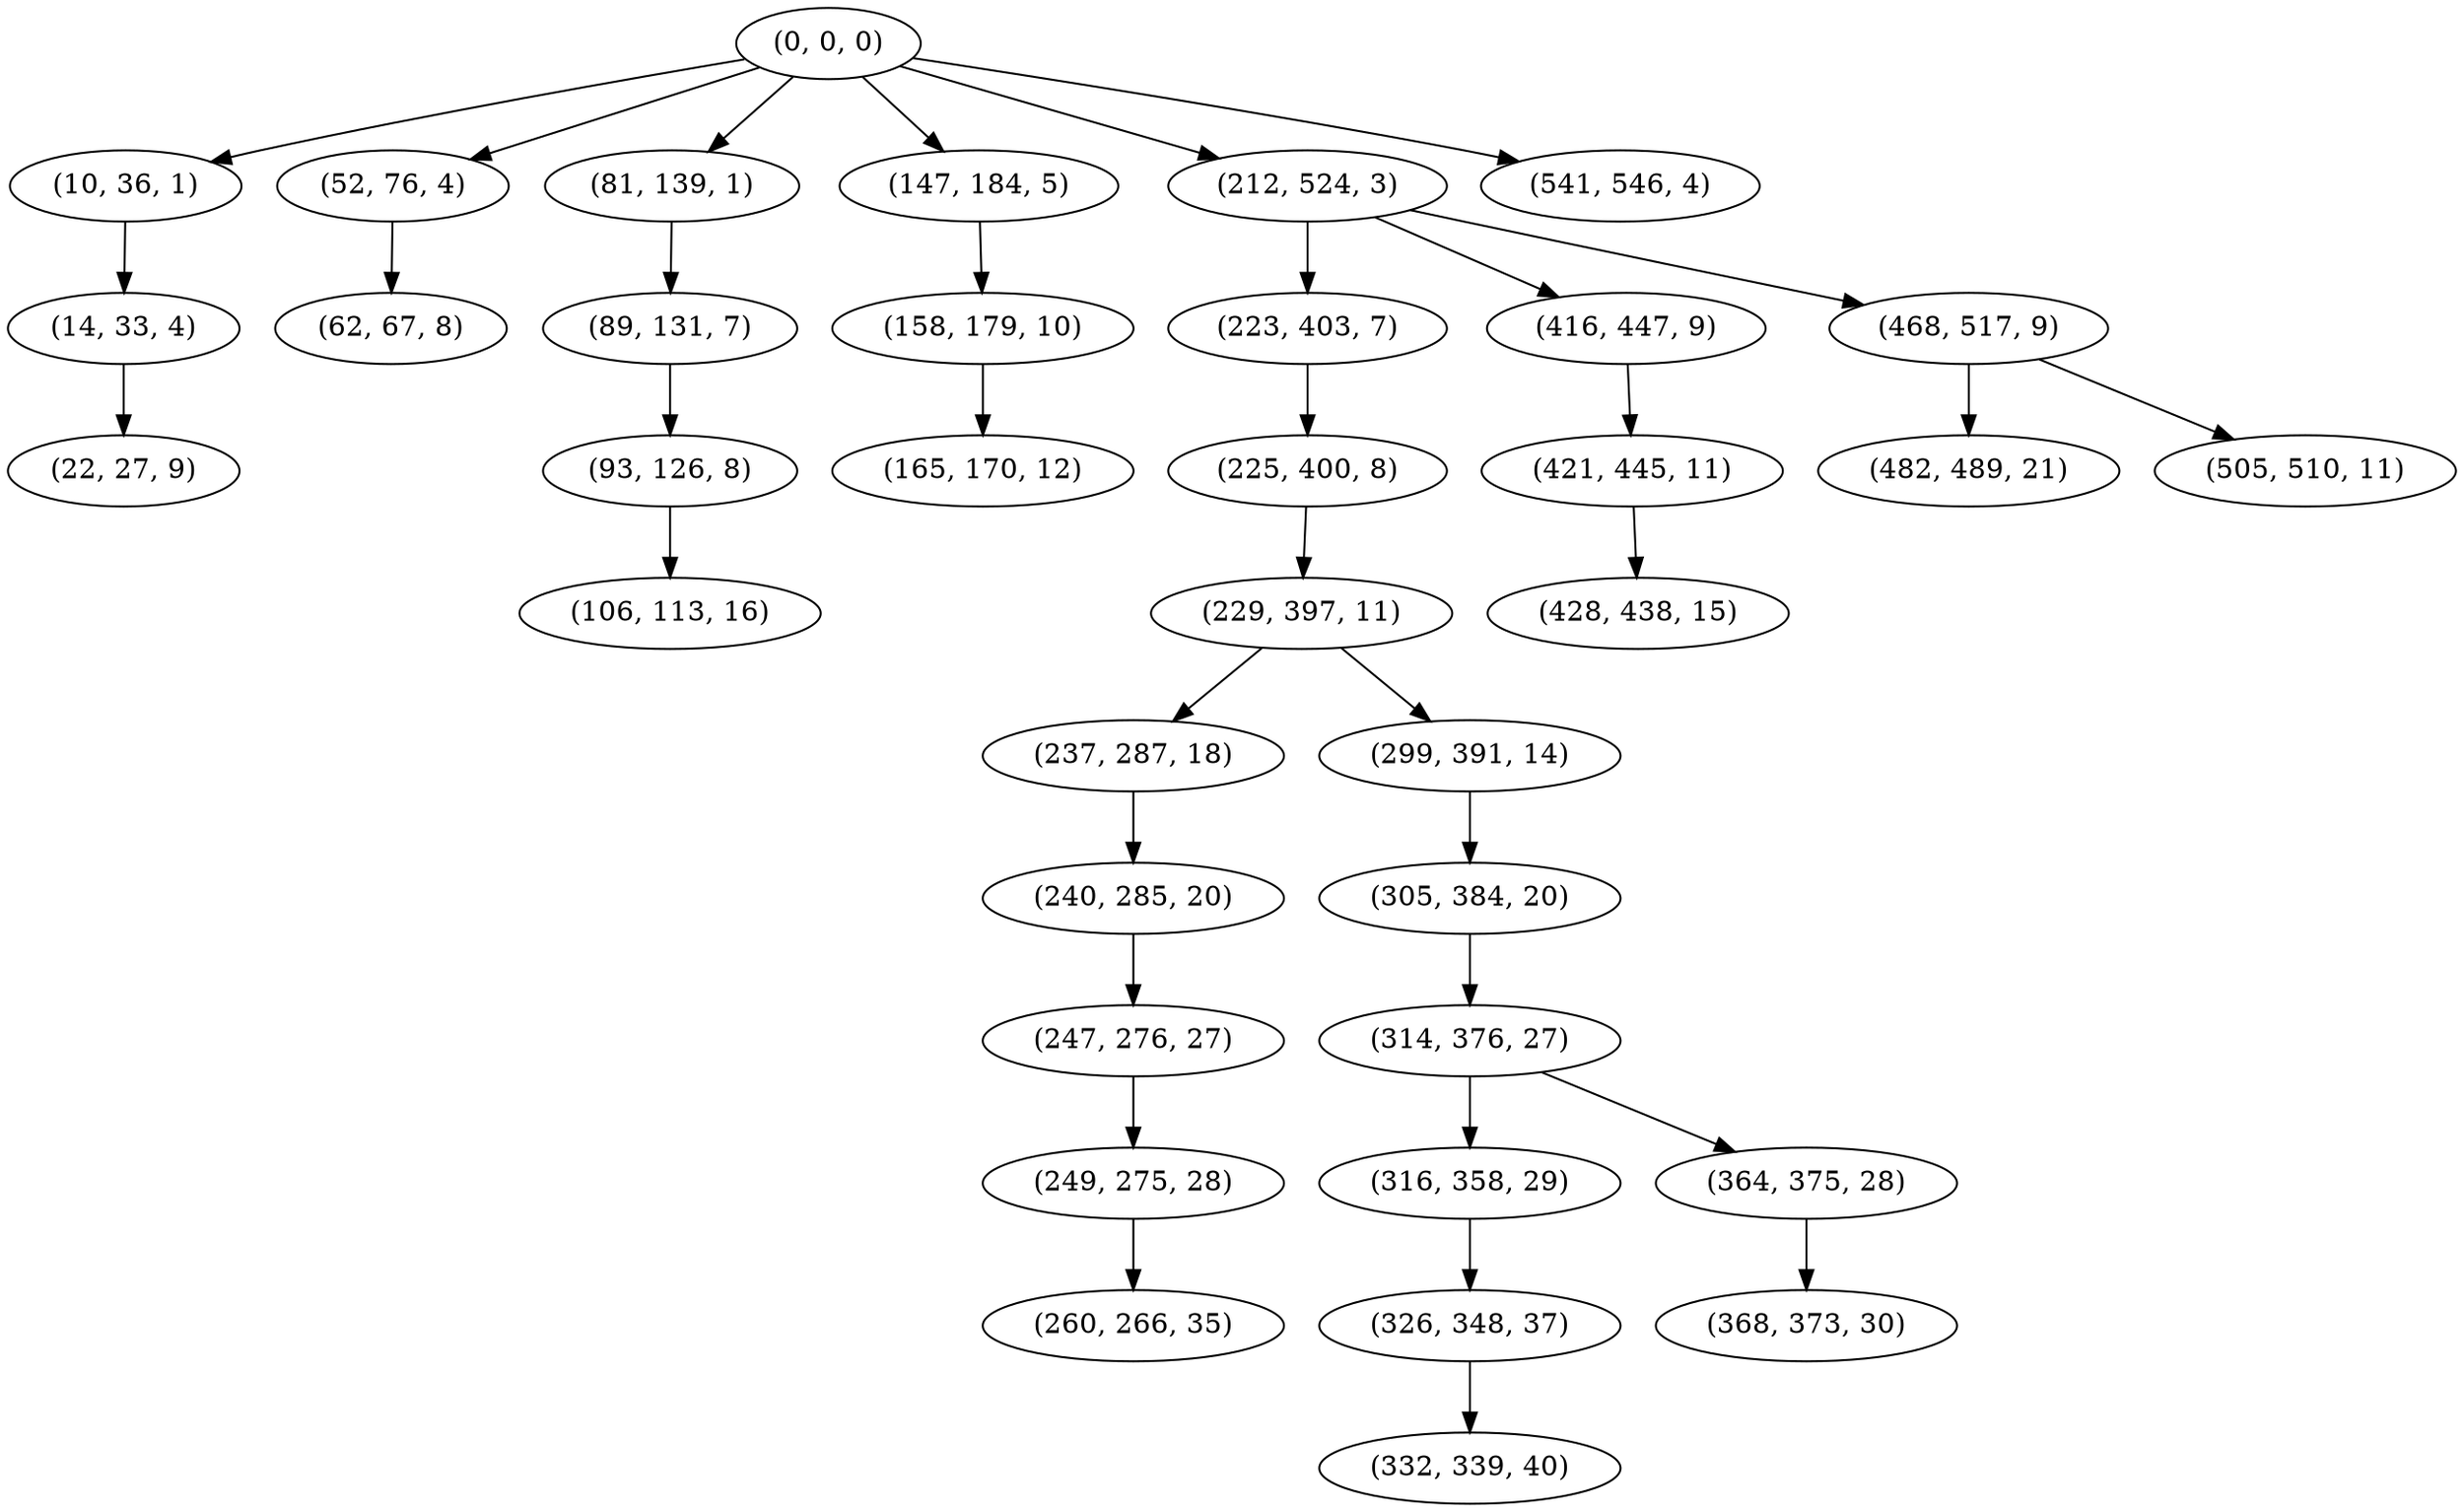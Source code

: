 digraph tree {
    "(0, 0, 0)";
    "(10, 36, 1)";
    "(14, 33, 4)";
    "(22, 27, 9)";
    "(52, 76, 4)";
    "(62, 67, 8)";
    "(81, 139, 1)";
    "(89, 131, 7)";
    "(93, 126, 8)";
    "(106, 113, 16)";
    "(147, 184, 5)";
    "(158, 179, 10)";
    "(165, 170, 12)";
    "(212, 524, 3)";
    "(223, 403, 7)";
    "(225, 400, 8)";
    "(229, 397, 11)";
    "(237, 287, 18)";
    "(240, 285, 20)";
    "(247, 276, 27)";
    "(249, 275, 28)";
    "(260, 266, 35)";
    "(299, 391, 14)";
    "(305, 384, 20)";
    "(314, 376, 27)";
    "(316, 358, 29)";
    "(326, 348, 37)";
    "(332, 339, 40)";
    "(364, 375, 28)";
    "(368, 373, 30)";
    "(416, 447, 9)";
    "(421, 445, 11)";
    "(428, 438, 15)";
    "(468, 517, 9)";
    "(482, 489, 21)";
    "(505, 510, 11)";
    "(541, 546, 4)";
    "(0, 0, 0)" -> "(10, 36, 1)";
    "(0, 0, 0)" -> "(52, 76, 4)";
    "(0, 0, 0)" -> "(81, 139, 1)";
    "(0, 0, 0)" -> "(147, 184, 5)";
    "(0, 0, 0)" -> "(212, 524, 3)";
    "(0, 0, 0)" -> "(541, 546, 4)";
    "(10, 36, 1)" -> "(14, 33, 4)";
    "(14, 33, 4)" -> "(22, 27, 9)";
    "(52, 76, 4)" -> "(62, 67, 8)";
    "(81, 139, 1)" -> "(89, 131, 7)";
    "(89, 131, 7)" -> "(93, 126, 8)";
    "(93, 126, 8)" -> "(106, 113, 16)";
    "(147, 184, 5)" -> "(158, 179, 10)";
    "(158, 179, 10)" -> "(165, 170, 12)";
    "(212, 524, 3)" -> "(223, 403, 7)";
    "(212, 524, 3)" -> "(416, 447, 9)";
    "(212, 524, 3)" -> "(468, 517, 9)";
    "(223, 403, 7)" -> "(225, 400, 8)";
    "(225, 400, 8)" -> "(229, 397, 11)";
    "(229, 397, 11)" -> "(237, 287, 18)";
    "(229, 397, 11)" -> "(299, 391, 14)";
    "(237, 287, 18)" -> "(240, 285, 20)";
    "(240, 285, 20)" -> "(247, 276, 27)";
    "(247, 276, 27)" -> "(249, 275, 28)";
    "(249, 275, 28)" -> "(260, 266, 35)";
    "(299, 391, 14)" -> "(305, 384, 20)";
    "(305, 384, 20)" -> "(314, 376, 27)";
    "(314, 376, 27)" -> "(316, 358, 29)";
    "(314, 376, 27)" -> "(364, 375, 28)";
    "(316, 358, 29)" -> "(326, 348, 37)";
    "(326, 348, 37)" -> "(332, 339, 40)";
    "(364, 375, 28)" -> "(368, 373, 30)";
    "(416, 447, 9)" -> "(421, 445, 11)";
    "(421, 445, 11)" -> "(428, 438, 15)";
    "(468, 517, 9)" -> "(482, 489, 21)";
    "(468, 517, 9)" -> "(505, 510, 11)";
}
